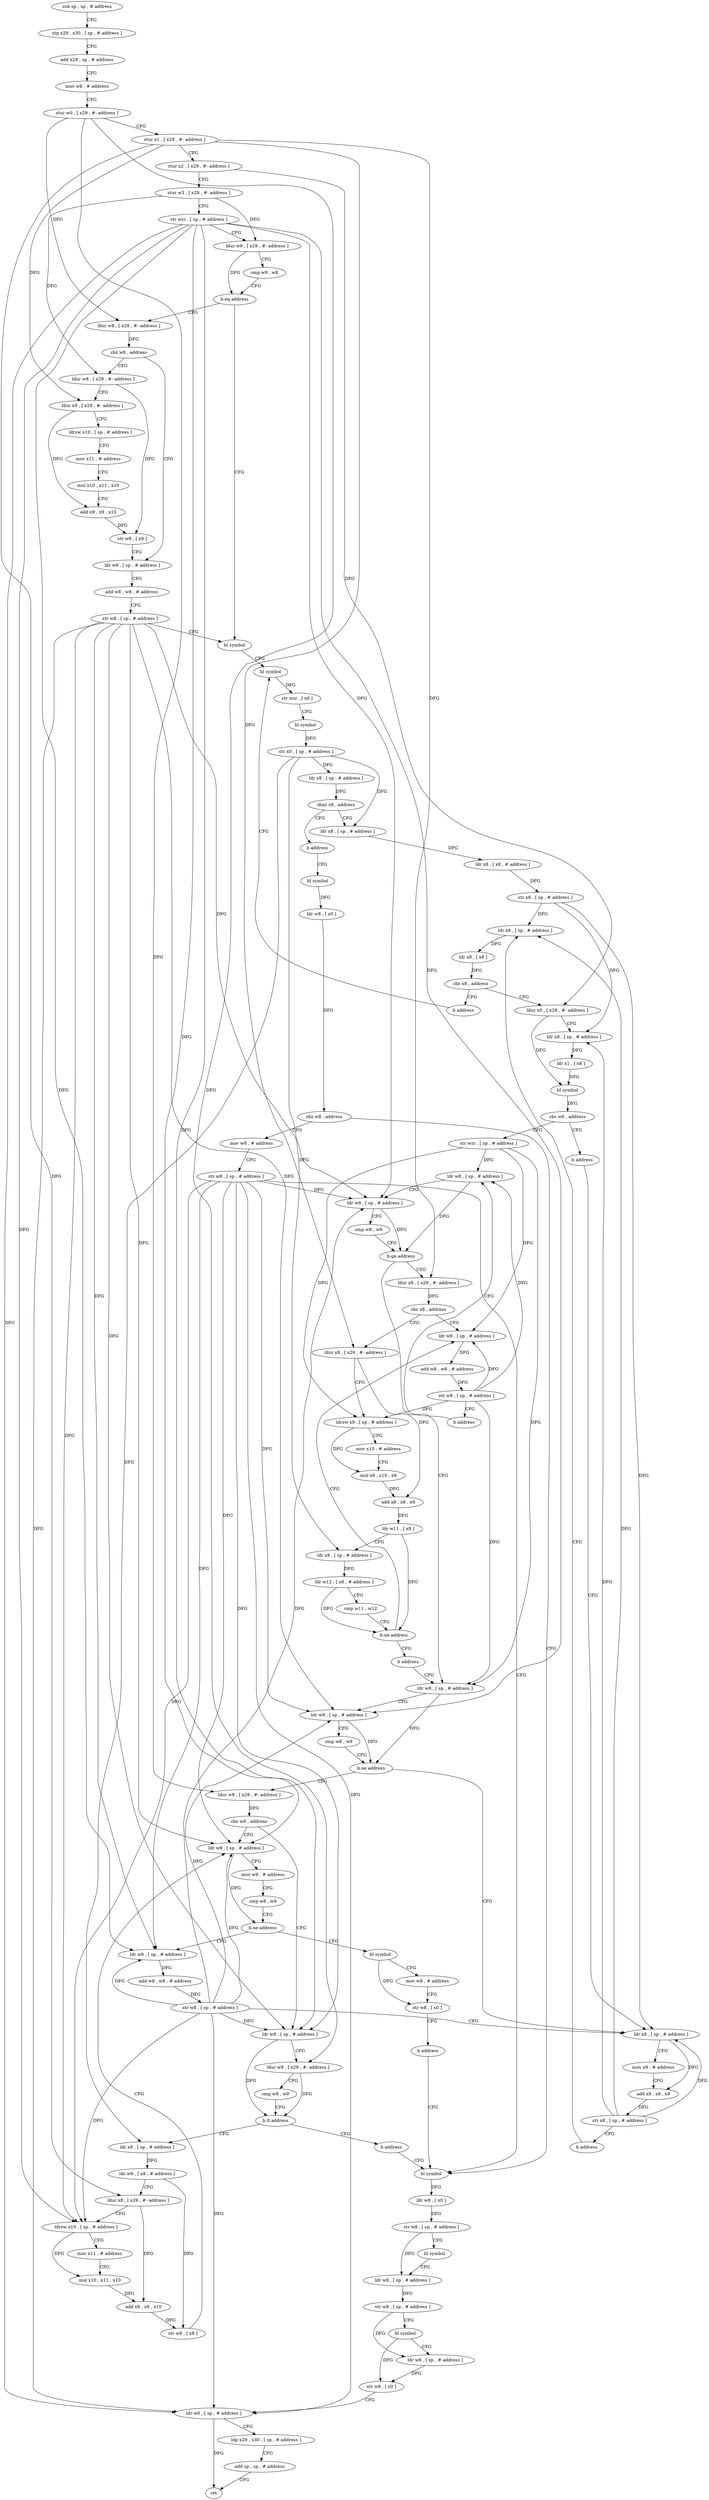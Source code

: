 digraph "func" {
"4238392" [label = "sub sp , sp , # address" ]
"4238396" [label = "stp x29 , x30 , [ sp , # address ]" ]
"4238400" [label = "add x29 , sp , # address" ]
"4238404" [label = "mov w8 , # address" ]
"4238408" [label = "stur w0 , [ x29 , #- address ]" ]
"4238412" [label = "stur x1 , [ x29 , #- address ]" ]
"4238416" [label = "stur x2 , [ x29 , #- address ]" ]
"4238420" [label = "stur w3 , [ x29 , #- address ]" ]
"4238424" [label = "str wzr , [ sp , # address ]" ]
"4238428" [label = "ldur w9 , [ x29 , #- address ]" ]
"4238432" [label = "cmp w9 , w8" ]
"4238436" [label = "b.eq address" ]
"4238488" [label = "bl symbol" ]
"4238440" [label = "ldur w8 , [ x29 , #- address ]" ]
"4238492" [label = "bl symbol" ]
"4238444" [label = "cbz w8 , address" ]
"4238476" [label = "ldr w8 , [ sp , # address ]" ]
"4238448" [label = "ldur w8 , [ x29 , #- address ]" ]
"4238520" [label = "ldr x8 , [ sp , # address ]" ]
"4238524" [label = "ldr x8 , [ x8 , # address ]" ]
"4238528" [label = "str x8 , [ sp , # address ]" ]
"4238532" [label = "ldr x8 , [ sp , # address ]" ]
"4238516" [label = "b address" ]
"4238800" [label = "bl symbol" ]
"4238480" [label = "add w8 , w8 , # address" ]
"4238484" [label = "str w8 , [ sp , # address ]" ]
"4238452" [label = "ldur x9 , [ x29 , #- address ]" ]
"4238456" [label = "ldrsw x10 , [ sp , # address ]" ]
"4238460" [label = "mov x11 , # address" ]
"4238464" [label = "mul x10 , x11 , x10" ]
"4238468" [label = "add x9 , x9 , x10" ]
"4238472" [label = "str w8 , [ x9 ]" ]
"4238796" [label = "b address" ]
"4238544" [label = "ldur x0 , [ x29 , #- address ]" ]
"4238548" [label = "ldr x8 , [ sp , # address ]" ]
"4238552" [label = "ldr x1 , [ x8 ]" ]
"4238556" [label = "bl symbol" ]
"4238560" [label = "cbz w0 , address" ]
"4238568" [label = "str wzr , [ sp , # address ]" ]
"4238564" [label = "b address" ]
"4238804" [label = "ldr w8 , [ x0 ]" ]
"4238808" [label = "cbz w8 , address" ]
"4238820" [label = "bl symbol" ]
"4238812" [label = "mov w8 , # address" ]
"4238496" [label = "str wzr , [ x0 ]" ]
"4238500" [label = "bl symbol" ]
"4238504" [label = "str x0 , [ sp , # address ]" ]
"4238508" [label = "ldr x8 , [ sp , # address ]" ]
"4238512" [label = "cbnz x8 , address" ]
"4238572" [label = "ldr w8 , [ sp , # address ]" ]
"4238776" [label = "ldr x8 , [ sp , # address ]" ]
"4238824" [label = "ldr w8 , [ x0 ]" ]
"4238828" [label = "str w8 , [ sp , # address ]" ]
"4238832" [label = "bl symbol" ]
"4238836" [label = "ldr w8 , [ sp , # address ]" ]
"4238840" [label = "str w8 , [ sp , # address ]" ]
"4238844" [label = "bl symbol" ]
"4238848" [label = "ldr w8 , [ sp , # address ]" ]
"4238852" [label = "str w8 , [ x0 ]" ]
"4238856" [label = "ldr w0 , [ sp , # address ]" ]
"4238860" [label = "ldp x29 , x30 , [ sp , # address ]" ]
"4238864" [label = "add sp , sp , # address" ]
"4238868" [label = "ret" ]
"4238816" [label = "str w8 , [ sp , # address ]" ]
"4238656" [label = "ldr w8 , [ sp , # address ]" ]
"4238660" [label = "ldr w9 , [ sp , # address ]" ]
"4238664" [label = "cmp w8 , w9" ]
"4238668" [label = "b.ne address" ]
"4238672" [label = "ldur w8 , [ x29 , #- address ]" ]
"4238588" [label = "ldur x8 , [ x29 , #- address ]" ]
"4238592" [label = "cbz x8 , address" ]
"4238640" [label = "ldr w8 , [ sp , # address ]" ]
"4238596" [label = "ldur x8 , [ x29 , #- address ]" ]
"4238780" [label = "mov x9 , # address" ]
"4238784" [label = "add x8 , x8 , x9" ]
"4238788" [label = "str x8 , [ sp , # address ]" ]
"4238792" [label = "b address" ]
"4238676" [label = "cbz w8 , address" ]
"4238732" [label = "ldr w8 , [ sp , # address ]" ]
"4238680" [label = "ldr w8 , [ sp , # address ]" ]
"4238644" [label = "add w8 , w8 , # address" ]
"4238648" [label = "str w8 , [ sp , # address ]" ]
"4238652" [label = "b address" ]
"4238600" [label = "ldrsw x9 , [ sp , # address ]" ]
"4238604" [label = "mov x10 , # address" ]
"4238608" [label = "mul x9 , x10 , x9" ]
"4238612" [label = "add x8 , x8 , x9" ]
"4238616" [label = "ldr w11 , [ x8 ]" ]
"4238620" [label = "ldr x8 , [ sp , # address ]" ]
"4238624" [label = "ldr w12 , [ x8 , # address ]" ]
"4238628" [label = "cmp w11 , w12" ]
"4238632" [label = "b.ne address" ]
"4238636" [label = "b address" ]
"4238536" [label = "ldr x8 , [ x8 ]" ]
"4238540" [label = "cbz x8 , address" ]
"4238736" [label = "mov w9 , # address" ]
"4238740" [label = "cmp w8 , w9" ]
"4238744" [label = "b.ne address" ]
"4238764" [label = "ldr w8 , [ sp , # address ]" ]
"4238748" [label = "bl symbol" ]
"4238684" [label = "ldur w9 , [ x29 , #- address ]" ]
"4238688" [label = "cmp w8 , w9" ]
"4238692" [label = "b.lt address" ]
"4238700" [label = "ldr x8 , [ sp , # address ]" ]
"4238696" [label = "b address" ]
"4238576" [label = "ldr w9 , [ sp , # address ]" ]
"4238580" [label = "cmp w8 , w9" ]
"4238584" [label = "b.ge address" ]
"4238768" [label = "add w8 , w8 , # address" ]
"4238772" [label = "str w8 , [ sp , # address ]" ]
"4238752" [label = "mov w8 , # address" ]
"4238756" [label = "str w8 , [ x0 ]" ]
"4238760" [label = "b address" ]
"4238704" [label = "ldr w9 , [ x8 , # address ]" ]
"4238708" [label = "ldur x8 , [ x29 , #- address ]" ]
"4238712" [label = "ldrsw x10 , [ sp , # address ]" ]
"4238716" [label = "mov x11 , # address" ]
"4238720" [label = "mul x10 , x11 , x10" ]
"4238724" [label = "add x8 , x8 , x10" ]
"4238728" [label = "str w9 , [ x8 ]" ]
"4238392" -> "4238396" [ label = "CFG" ]
"4238396" -> "4238400" [ label = "CFG" ]
"4238400" -> "4238404" [ label = "CFG" ]
"4238404" -> "4238408" [ label = "CFG" ]
"4238408" -> "4238412" [ label = "CFG" ]
"4238408" -> "4238440" [ label = "DFG" ]
"4238408" -> "4238672" [ label = "DFG" ]
"4238408" -> "4238684" [ label = "DFG" ]
"4238412" -> "4238416" [ label = "CFG" ]
"4238412" -> "4238452" [ label = "DFG" ]
"4238412" -> "4238588" [ label = "DFG" ]
"4238412" -> "4238596" [ label = "DFG" ]
"4238412" -> "4238708" [ label = "DFG" ]
"4238416" -> "4238420" [ label = "CFG" ]
"4238416" -> "4238544" [ label = "DFG" ]
"4238420" -> "4238424" [ label = "CFG" ]
"4238420" -> "4238428" [ label = "DFG" ]
"4238420" -> "4238448" [ label = "DFG" ]
"4238424" -> "4238428" [ label = "CFG" ]
"4238424" -> "4238856" [ label = "DFG" ]
"4238424" -> "4238576" [ label = "DFG" ]
"4238424" -> "4238660" [ label = "DFG" ]
"4238424" -> "4238732" [ label = "DFG" ]
"4238424" -> "4238680" [ label = "DFG" ]
"4238424" -> "4238764" [ label = "DFG" ]
"4238424" -> "4238712" [ label = "DFG" ]
"4238428" -> "4238432" [ label = "CFG" ]
"4238428" -> "4238436" [ label = "DFG" ]
"4238432" -> "4238436" [ label = "CFG" ]
"4238436" -> "4238488" [ label = "CFG" ]
"4238436" -> "4238440" [ label = "CFG" ]
"4238488" -> "4238492" [ label = "CFG" ]
"4238440" -> "4238444" [ label = "DFG" ]
"4238492" -> "4238496" [ label = "DFG" ]
"4238444" -> "4238476" [ label = "CFG" ]
"4238444" -> "4238448" [ label = "CFG" ]
"4238476" -> "4238480" [ label = "CFG" ]
"4238448" -> "4238452" [ label = "CFG" ]
"4238448" -> "4238472" [ label = "DFG" ]
"4238520" -> "4238524" [ label = "DFG" ]
"4238524" -> "4238528" [ label = "DFG" ]
"4238528" -> "4238532" [ label = "DFG" ]
"4238528" -> "4238548" [ label = "DFG" ]
"4238528" -> "4238776" [ label = "DFG" ]
"4238532" -> "4238536" [ label = "DFG" ]
"4238516" -> "4238800" [ label = "CFG" ]
"4238800" -> "4238804" [ label = "DFG" ]
"4238480" -> "4238484" [ label = "CFG" ]
"4238484" -> "4238488" [ label = "CFG" ]
"4238484" -> "4238856" [ label = "DFG" ]
"4238484" -> "4238576" [ label = "DFG" ]
"4238484" -> "4238660" [ label = "DFG" ]
"4238484" -> "4238732" [ label = "DFG" ]
"4238484" -> "4238680" [ label = "DFG" ]
"4238484" -> "4238764" [ label = "DFG" ]
"4238484" -> "4238712" [ label = "DFG" ]
"4238452" -> "4238456" [ label = "CFG" ]
"4238452" -> "4238468" [ label = "DFG" ]
"4238456" -> "4238460" [ label = "CFG" ]
"4238460" -> "4238464" [ label = "CFG" ]
"4238464" -> "4238468" [ label = "CFG" ]
"4238468" -> "4238472" [ label = "DFG" ]
"4238472" -> "4238476" [ label = "CFG" ]
"4238796" -> "4238492" [ label = "CFG" ]
"4238544" -> "4238548" [ label = "CFG" ]
"4238544" -> "4238556" [ label = "DFG" ]
"4238548" -> "4238552" [ label = "DFG" ]
"4238552" -> "4238556" [ label = "DFG" ]
"4238556" -> "4238560" [ label = "DFG" ]
"4238560" -> "4238568" [ label = "CFG" ]
"4238560" -> "4238564" [ label = "CFG" ]
"4238568" -> "4238572" [ label = "DFG" ]
"4238568" -> "4238656" [ label = "DFG" ]
"4238568" -> "4238640" [ label = "DFG" ]
"4238568" -> "4238600" [ label = "DFG" ]
"4238564" -> "4238776" [ label = "CFG" ]
"4238804" -> "4238808" [ label = "DFG" ]
"4238808" -> "4238820" [ label = "CFG" ]
"4238808" -> "4238812" [ label = "CFG" ]
"4238820" -> "4238824" [ label = "DFG" ]
"4238812" -> "4238816" [ label = "CFG" ]
"4238496" -> "4238500" [ label = "CFG" ]
"4238500" -> "4238504" [ label = "DFG" ]
"4238504" -> "4238508" [ label = "DFG" ]
"4238504" -> "4238520" [ label = "DFG" ]
"4238504" -> "4238620" [ label = "DFG" ]
"4238504" -> "4238700" [ label = "DFG" ]
"4238508" -> "4238512" [ label = "DFG" ]
"4238512" -> "4238520" [ label = "CFG" ]
"4238512" -> "4238516" [ label = "CFG" ]
"4238572" -> "4238576" [ label = "CFG" ]
"4238572" -> "4238584" [ label = "DFG" ]
"4238776" -> "4238780" [ label = "CFG" ]
"4238776" -> "4238784" [ label = "DFG" ]
"4238824" -> "4238828" [ label = "DFG" ]
"4238828" -> "4238832" [ label = "CFG" ]
"4238828" -> "4238836" [ label = "DFG" ]
"4238832" -> "4238836" [ label = "CFG" ]
"4238836" -> "4238840" [ label = "DFG" ]
"4238840" -> "4238844" [ label = "CFG" ]
"4238840" -> "4238848" [ label = "DFG" ]
"4238844" -> "4238848" [ label = "CFG" ]
"4238844" -> "4238852" [ label = "DFG" ]
"4238848" -> "4238852" [ label = "DFG" ]
"4238852" -> "4238856" [ label = "CFG" ]
"4238856" -> "4238860" [ label = "CFG" ]
"4238856" -> "4238868" [ label = "DFG" ]
"4238860" -> "4238864" [ label = "CFG" ]
"4238864" -> "4238868" [ label = "CFG" ]
"4238816" -> "4238820" [ label = "CFG" ]
"4238816" -> "4238856" [ label = "DFG" ]
"4238816" -> "4238576" [ label = "DFG" ]
"4238816" -> "4238660" [ label = "DFG" ]
"4238816" -> "4238732" [ label = "DFG" ]
"4238816" -> "4238680" [ label = "DFG" ]
"4238816" -> "4238764" [ label = "DFG" ]
"4238816" -> "4238712" [ label = "DFG" ]
"4238656" -> "4238660" [ label = "CFG" ]
"4238656" -> "4238668" [ label = "DFG" ]
"4238660" -> "4238664" [ label = "CFG" ]
"4238660" -> "4238668" [ label = "DFG" ]
"4238664" -> "4238668" [ label = "CFG" ]
"4238668" -> "4238776" [ label = "CFG" ]
"4238668" -> "4238672" [ label = "CFG" ]
"4238672" -> "4238676" [ label = "DFG" ]
"4238588" -> "4238592" [ label = "DFG" ]
"4238592" -> "4238640" [ label = "CFG" ]
"4238592" -> "4238596" [ label = "CFG" ]
"4238640" -> "4238644" [ label = "DFG" ]
"4238596" -> "4238600" [ label = "CFG" ]
"4238596" -> "4238612" [ label = "DFG" ]
"4238780" -> "4238784" [ label = "CFG" ]
"4238784" -> "4238788" [ label = "DFG" ]
"4238788" -> "4238792" [ label = "CFG" ]
"4238788" -> "4238532" [ label = "DFG" ]
"4238788" -> "4238548" [ label = "DFG" ]
"4238788" -> "4238776" [ label = "DFG" ]
"4238792" -> "4238532" [ label = "CFG" ]
"4238676" -> "4238732" [ label = "CFG" ]
"4238676" -> "4238680" [ label = "CFG" ]
"4238732" -> "4238736" [ label = "CFG" ]
"4238732" -> "4238744" [ label = "DFG" ]
"4238680" -> "4238684" [ label = "CFG" ]
"4238680" -> "4238692" [ label = "DFG" ]
"4238644" -> "4238648" [ label = "DFG" ]
"4238648" -> "4238652" [ label = "CFG" ]
"4238648" -> "4238572" [ label = "DFG" ]
"4238648" -> "4238656" [ label = "DFG" ]
"4238648" -> "4238640" [ label = "DFG" ]
"4238648" -> "4238600" [ label = "DFG" ]
"4238652" -> "4238572" [ label = "CFG" ]
"4238600" -> "4238604" [ label = "CFG" ]
"4238600" -> "4238608" [ label = "DFG" ]
"4238604" -> "4238608" [ label = "CFG" ]
"4238608" -> "4238612" [ label = "DFG" ]
"4238612" -> "4238616" [ label = "DFG" ]
"4238616" -> "4238620" [ label = "CFG" ]
"4238616" -> "4238632" [ label = "DFG" ]
"4238620" -> "4238624" [ label = "DFG" ]
"4238624" -> "4238628" [ label = "CFG" ]
"4238624" -> "4238632" [ label = "DFG" ]
"4238628" -> "4238632" [ label = "CFG" ]
"4238632" -> "4238640" [ label = "CFG" ]
"4238632" -> "4238636" [ label = "CFG" ]
"4238636" -> "4238656" [ label = "CFG" ]
"4238536" -> "4238540" [ label = "DFG" ]
"4238540" -> "4238796" [ label = "CFG" ]
"4238540" -> "4238544" [ label = "CFG" ]
"4238736" -> "4238740" [ label = "CFG" ]
"4238740" -> "4238744" [ label = "CFG" ]
"4238744" -> "4238764" [ label = "CFG" ]
"4238744" -> "4238748" [ label = "CFG" ]
"4238764" -> "4238768" [ label = "DFG" ]
"4238748" -> "4238752" [ label = "CFG" ]
"4238748" -> "4238756" [ label = "DFG" ]
"4238684" -> "4238688" [ label = "CFG" ]
"4238684" -> "4238692" [ label = "DFG" ]
"4238688" -> "4238692" [ label = "CFG" ]
"4238692" -> "4238700" [ label = "CFG" ]
"4238692" -> "4238696" [ label = "CFG" ]
"4238700" -> "4238704" [ label = "DFG" ]
"4238696" -> "4238820" [ label = "CFG" ]
"4238576" -> "4238580" [ label = "CFG" ]
"4238576" -> "4238584" [ label = "DFG" ]
"4238580" -> "4238584" [ label = "CFG" ]
"4238584" -> "4238656" [ label = "CFG" ]
"4238584" -> "4238588" [ label = "CFG" ]
"4238768" -> "4238772" [ label = "DFG" ]
"4238772" -> "4238776" [ label = "CFG" ]
"4238772" -> "4238856" [ label = "DFG" ]
"4238772" -> "4238576" [ label = "DFG" ]
"4238772" -> "4238660" [ label = "DFG" ]
"4238772" -> "4238732" [ label = "DFG" ]
"4238772" -> "4238680" [ label = "DFG" ]
"4238772" -> "4238764" [ label = "DFG" ]
"4238772" -> "4238712" [ label = "DFG" ]
"4238752" -> "4238756" [ label = "CFG" ]
"4238756" -> "4238760" [ label = "CFG" ]
"4238760" -> "4238820" [ label = "CFG" ]
"4238704" -> "4238708" [ label = "CFG" ]
"4238704" -> "4238728" [ label = "DFG" ]
"4238708" -> "4238712" [ label = "CFG" ]
"4238708" -> "4238724" [ label = "DFG" ]
"4238712" -> "4238716" [ label = "CFG" ]
"4238712" -> "4238720" [ label = "DFG" ]
"4238716" -> "4238720" [ label = "CFG" ]
"4238720" -> "4238724" [ label = "DFG" ]
"4238724" -> "4238728" [ label = "DFG" ]
"4238728" -> "4238732" [ label = "CFG" ]
}
